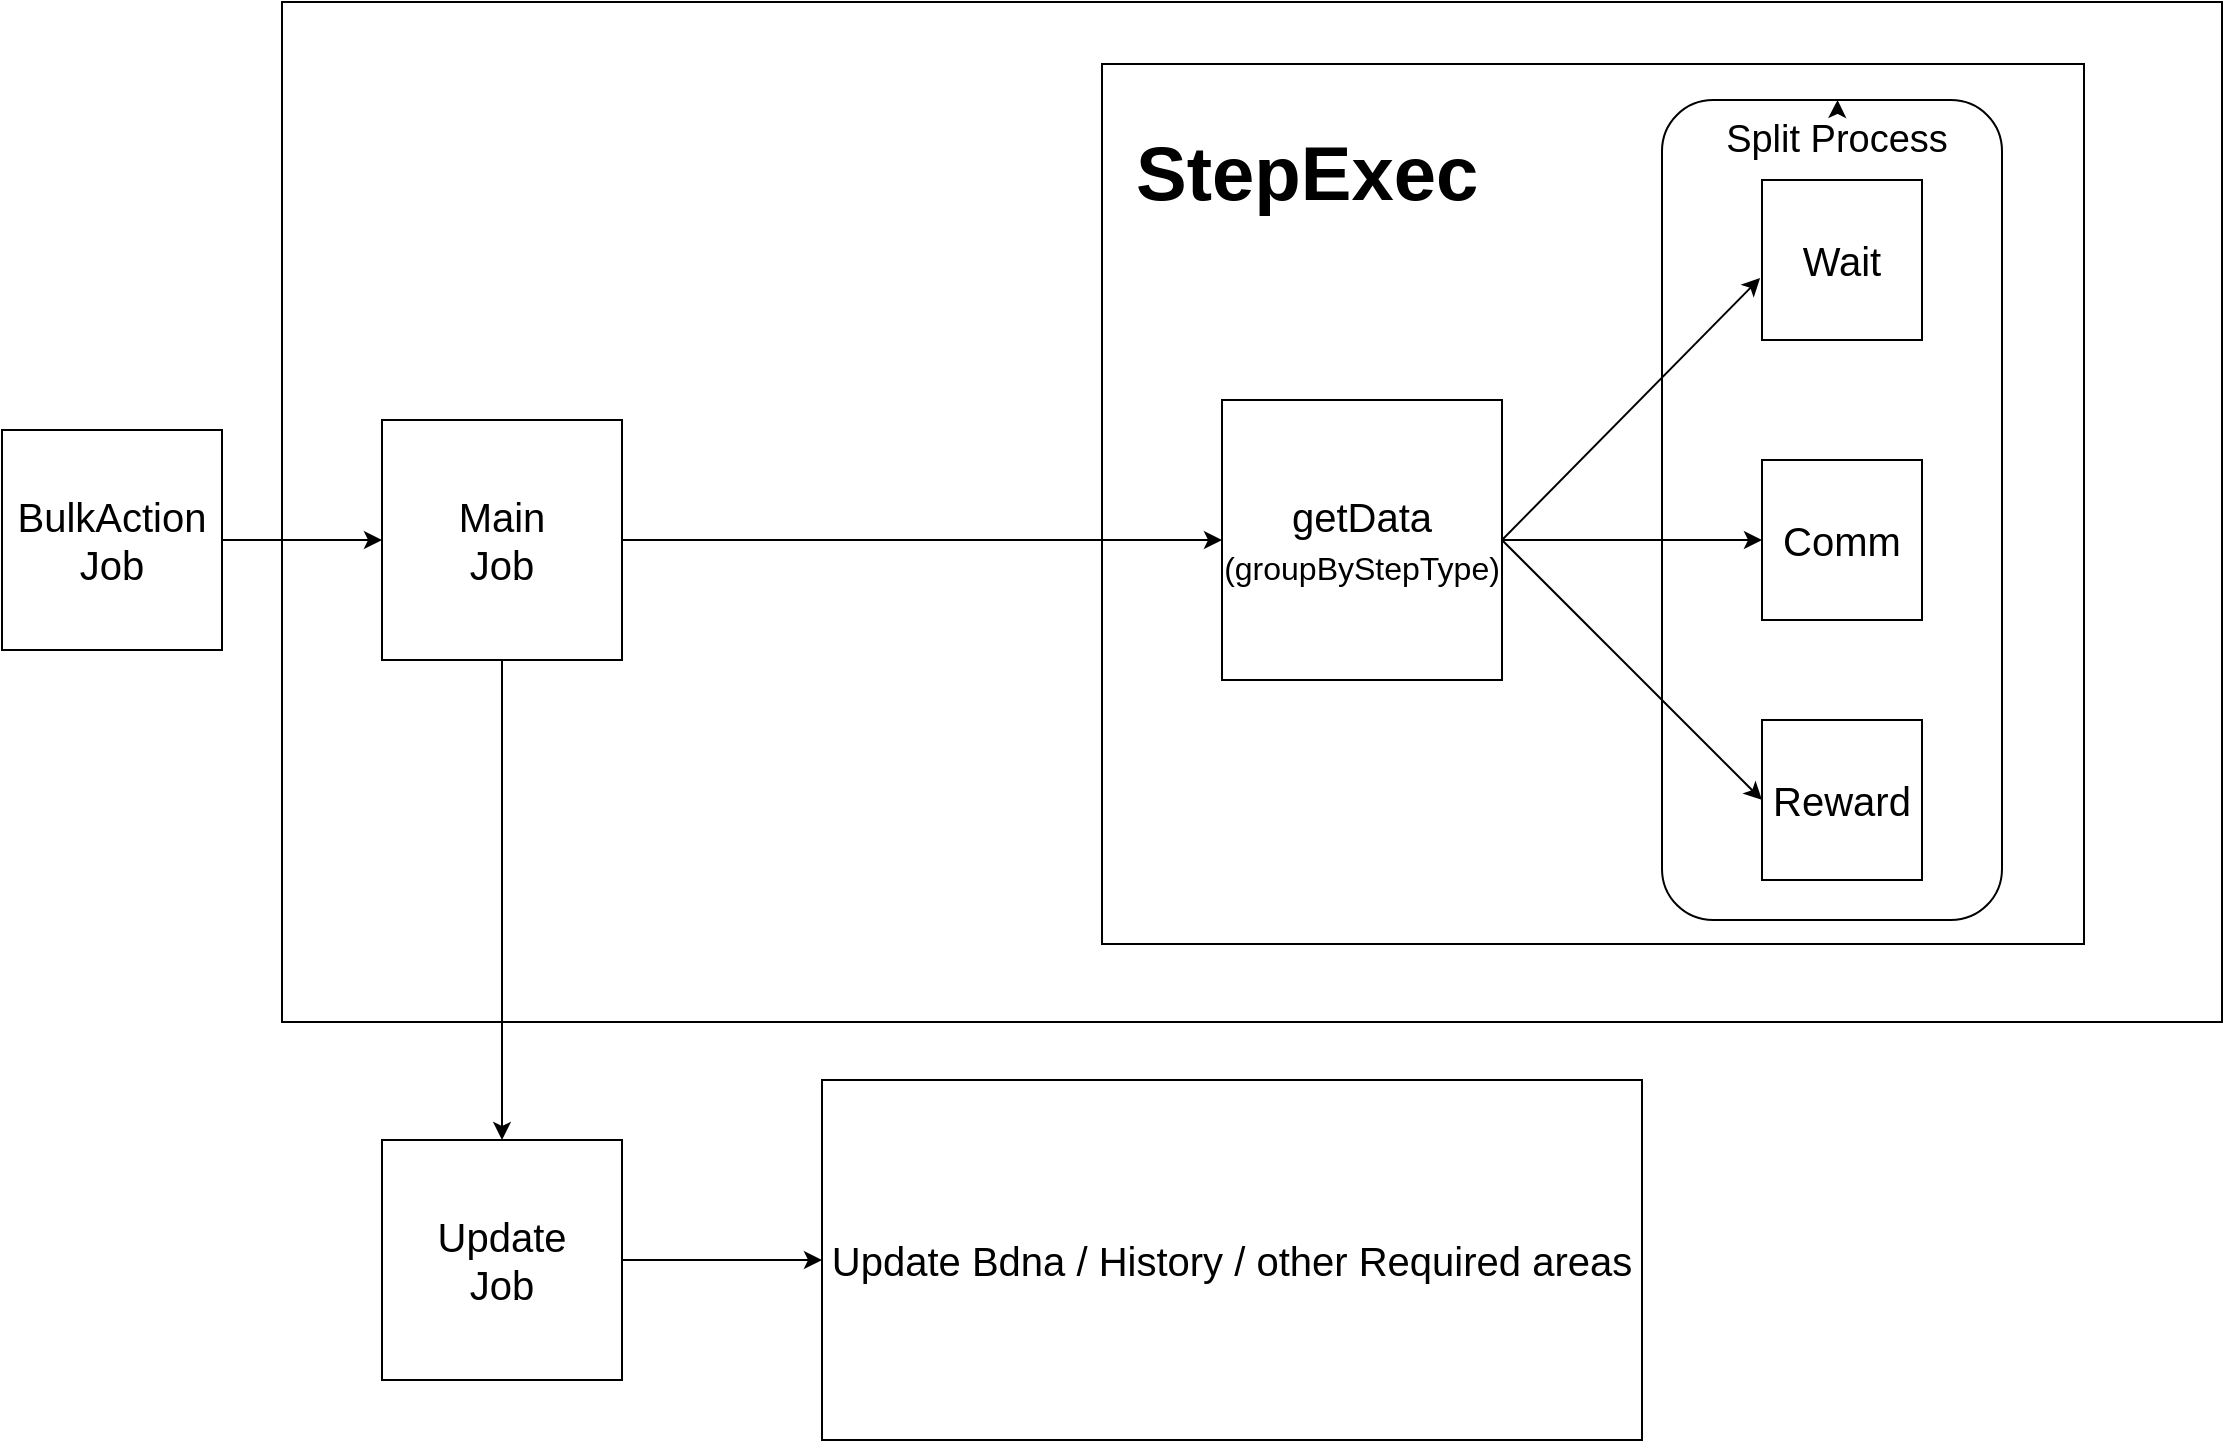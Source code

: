 <mxfile version="24.3.1" type="github">
  <diagram name="Page-1" id="dSjuG9kYuQEU8eFkGPQz">
    <mxGraphModel dx="1867" dy="840" grid="1" gridSize="10" guides="1" tooltips="1" connect="1" arrows="1" fold="1" page="1" pageScale="1" pageWidth="1169" pageHeight="827" math="0" shadow="0">
      <root>
        <mxCell id="0" />
        <mxCell id="1" parent="0" />
        <mxCell id="nsqzxSazTp6Y2iTqBPRA-11" value="" style="rounded=0;whiteSpace=wrap;html=1;" vertex="1" parent="1">
          <mxGeometry x="180" y="50" width="970" height="510" as="geometry" />
        </mxCell>
        <object label="" StepExec="" id="tpLD_pQavbhY24I1Bd5x-26">
          <mxCell style="rounded=0;whiteSpace=wrap;html=1;align=left;fontSize=20;" parent="1" vertex="1">
            <mxGeometry x="590" y="81" width="491" height="440" as="geometry" />
          </mxCell>
        </object>
        <mxCell id="nsqzxSazTp6Y2iTqBPRA-5" value="" style="rounded=1;whiteSpace=wrap;html=1;direction=south;" vertex="1" parent="1">
          <mxGeometry x="870" y="99" width="170" height="410" as="geometry" />
        </mxCell>
        <mxCell id="tpLD_pQavbhY24I1Bd5x-3" value="" style="edgeStyle=orthogonalEdgeStyle;rounded=0;orthogonalLoop=1;jettySize=auto;html=1;entryX=0;entryY=0.5;entryDx=0;entryDy=0;fontSize=20;" parent="1" source="tpLD_pQavbhY24I1Bd5x-1" target="tpLD_pQavbhY24I1Bd5x-19" edge="1">
          <mxGeometry relative="1" as="geometry">
            <mxPoint x="410" y="329" as="targetPoint" />
          </mxGeometry>
        </mxCell>
        <mxCell id="tpLD_pQavbhY24I1Bd5x-18" value="" style="edgeStyle=orthogonalEdgeStyle;rounded=0;orthogonalLoop=1;jettySize=auto;html=1;fontSize=20;" parent="1" source="tpLD_pQavbhY24I1Bd5x-17" target="tpLD_pQavbhY24I1Bd5x-1" edge="1">
          <mxGeometry relative="1" as="geometry" />
        </mxCell>
        <mxCell id="nsqzxSazTp6Y2iTqBPRA-2" value="" style="edgeStyle=none;rounded=0;orthogonalLoop=1;jettySize=auto;html=1;" edge="1" parent="1" source="tpLD_pQavbhY24I1Bd5x-1" target="nsqzxSazTp6Y2iTqBPRA-1">
          <mxGeometry relative="1" as="geometry" />
        </mxCell>
        <mxCell id="tpLD_pQavbhY24I1Bd5x-1" value="&lt;div&gt;Main&lt;/div&gt;&lt;div&gt;Job&lt;br&gt;&lt;/div&gt;" style="whiteSpace=wrap;html=1;aspect=fixed;fontSize=20;" parent="1" vertex="1">
          <mxGeometry x="230" y="259" width="120" height="120" as="geometry" />
        </mxCell>
        <mxCell id="tpLD_pQavbhY24I1Bd5x-6" value="Wait" style="whiteSpace=wrap;html=1;aspect=fixed;fontSize=20;" parent="1" vertex="1">
          <mxGeometry x="920" y="139" width="80" height="80" as="geometry" />
        </mxCell>
        <mxCell id="tpLD_pQavbhY24I1Bd5x-8" value="Comm" style="whiteSpace=wrap;html=1;aspect=fixed;fontSize=20;" parent="1" vertex="1">
          <mxGeometry x="920" y="279" width="80" height="80" as="geometry" />
        </mxCell>
        <mxCell id="tpLD_pQavbhY24I1Bd5x-9" value="Reward" style="whiteSpace=wrap;html=1;aspect=fixed;fontSize=20;" parent="1" vertex="1">
          <mxGeometry x="920" y="409" width="80" height="80" as="geometry" />
        </mxCell>
        <mxCell id="tpLD_pQavbhY24I1Bd5x-17" value="&lt;div&gt;BulkAction&lt;/div&gt;&lt;div&gt;Job&lt;br&gt;&lt;/div&gt;" style="whiteSpace=wrap;html=1;aspect=fixed;fontSize=20;" parent="1" vertex="1">
          <mxGeometry x="40" y="264" width="110" height="110" as="geometry" />
        </mxCell>
        <mxCell id="tpLD_pQavbhY24I1Bd5x-24" style="edgeStyle=none;rounded=0;orthogonalLoop=1;jettySize=auto;html=1;exitX=1;exitY=0.5;exitDx=0;exitDy=0;entryX=0;entryY=0.5;entryDx=0;entryDy=0;fontSize=20;" parent="1" source="tpLD_pQavbhY24I1Bd5x-19" target="tpLD_pQavbhY24I1Bd5x-8" edge="1">
          <mxGeometry relative="1" as="geometry" />
        </mxCell>
        <mxCell id="tpLD_pQavbhY24I1Bd5x-25" style="edgeStyle=none;rounded=0;orthogonalLoop=1;jettySize=auto;html=1;exitX=1;exitY=0.5;exitDx=0;exitDy=0;entryX=0;entryY=0.5;entryDx=0;entryDy=0;fontSize=20;" parent="1" source="tpLD_pQavbhY24I1Bd5x-19" target="tpLD_pQavbhY24I1Bd5x-9" edge="1">
          <mxGeometry relative="1" as="geometry" />
        </mxCell>
        <mxCell id="tpLD_pQavbhY24I1Bd5x-19" value="&lt;div style=&quot;font-size: 20px;&quot;&gt;getData&lt;/div&gt;&lt;div style=&quot;font-size: 20px;&quot;&gt;&lt;font style=&quot;font-size: 16px;&quot;&gt;(groupByStepType)&lt;/font&gt;&lt;/div&gt;" style="whiteSpace=wrap;html=1;aspect=fixed;fontSize=20;" parent="1" vertex="1">
          <mxGeometry x="650" y="249" width="140" height="140" as="geometry" />
        </mxCell>
        <mxCell id="tpLD_pQavbhY24I1Bd5x-23" style="rounded=0;orthogonalLoop=1;jettySize=auto;html=1;exitX=1;exitY=0.5;exitDx=0;exitDy=0;entryX=-0.012;entryY=0.613;entryDx=0;entryDy=0;entryPerimeter=0;fontSize=20;" parent="1" source="tpLD_pQavbhY24I1Bd5x-19" target="tpLD_pQavbhY24I1Bd5x-6" edge="1">
          <mxGeometry relative="1" as="geometry" />
        </mxCell>
        <mxCell id="tpLD_pQavbhY24I1Bd5x-27" value="&lt;div&gt;Update Bdna / History / other Required areas&lt;br&gt;&lt;/div&gt;" style="rounded=0;whiteSpace=wrap;html=1;fontSize=20;" parent="1" vertex="1">
          <mxGeometry x="450" y="589" width="410" height="180" as="geometry" />
        </mxCell>
        <mxCell id="tpLD_pQavbhY24I1Bd5x-31" value="&lt;h1 style=&quot;line-height: 0%; padding-top: 0px; padding-left: 0px; font-size: 38px;&quot; align=&quot;left&quot;&gt;&lt;font style=&quot;font-size: 38px;&quot; face=&quot;Helvetica&quot;&gt;StepExec&lt;/font&gt;&lt;/h1&gt;&lt;h1 style=&quot;margin-top: 0px;&quot;&gt;&lt;/h1&gt;" style="text;html=1;whiteSpace=wrap;overflow=hidden;rounded=0;fontSize=20;" parent="1" vertex="1">
          <mxGeometry x="605" y="104" width="215" height="55" as="geometry" />
        </mxCell>
        <mxCell id="nsqzxSazTp6Y2iTqBPRA-3" value="" style="edgeStyle=none;rounded=0;orthogonalLoop=1;jettySize=auto;html=1;" edge="1" parent="1" source="nsqzxSazTp6Y2iTqBPRA-1" target="tpLD_pQavbhY24I1Bd5x-27">
          <mxGeometry relative="1" as="geometry" />
        </mxCell>
        <mxCell id="nsqzxSazTp6Y2iTqBPRA-1" value="&lt;div&gt;Update&lt;/div&gt;&lt;div&gt;Job&lt;br&gt;&lt;/div&gt;" style="whiteSpace=wrap;html=1;aspect=fixed;fontSize=20;" vertex="1" parent="1">
          <mxGeometry x="230" y="619" width="120" height="120" as="geometry" />
        </mxCell>
        <mxCell id="nsqzxSazTp6Y2iTqBPRA-7" style="edgeStyle=none;rounded=0;orthogonalLoop=1;jettySize=auto;html=1;" edge="1" parent="1" source="nsqzxSazTp6Y2iTqBPRA-6" target="nsqzxSazTp6Y2iTqBPRA-5">
          <mxGeometry relative="1" as="geometry" />
        </mxCell>
        <mxCell id="nsqzxSazTp6Y2iTqBPRA-6" value="&lt;div style=&quot;font-size: 13px;&quot;&gt;&lt;font style=&quot;font-size: 19px;&quot;&gt;Split Process&lt;/font&gt;&lt;/div&gt;" style="text;html=1;align=center;verticalAlign=middle;whiteSpace=wrap;rounded=0;" vertex="1" parent="1">
          <mxGeometry x="885" y="104" width="145" height="30" as="geometry" />
        </mxCell>
      </root>
    </mxGraphModel>
  </diagram>
</mxfile>
